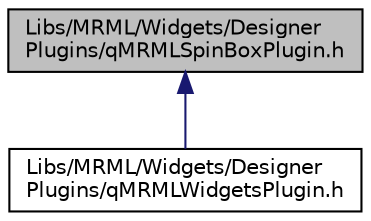 digraph "Libs/MRML/Widgets/DesignerPlugins/qMRMLSpinBoxPlugin.h"
{
  bgcolor="transparent";
  edge [fontname="Helvetica",fontsize="10",labelfontname="Helvetica",labelfontsize="10"];
  node [fontname="Helvetica",fontsize="10",shape=record];
  Node5 [label="Libs/MRML/Widgets/Designer\lPlugins/qMRMLSpinBoxPlugin.h",height=0.2,width=0.4,color="black", fillcolor="grey75", style="filled", fontcolor="black"];
  Node5 -> Node6 [dir="back",color="midnightblue",fontsize="10",style="solid",fontname="Helvetica"];
  Node6 [label="Libs/MRML/Widgets/Designer\lPlugins/qMRMLWidgetsPlugin.h",height=0.2,width=0.4,color="black",URL="$qMRMLWidgetsPlugin_8h.html"];
}
